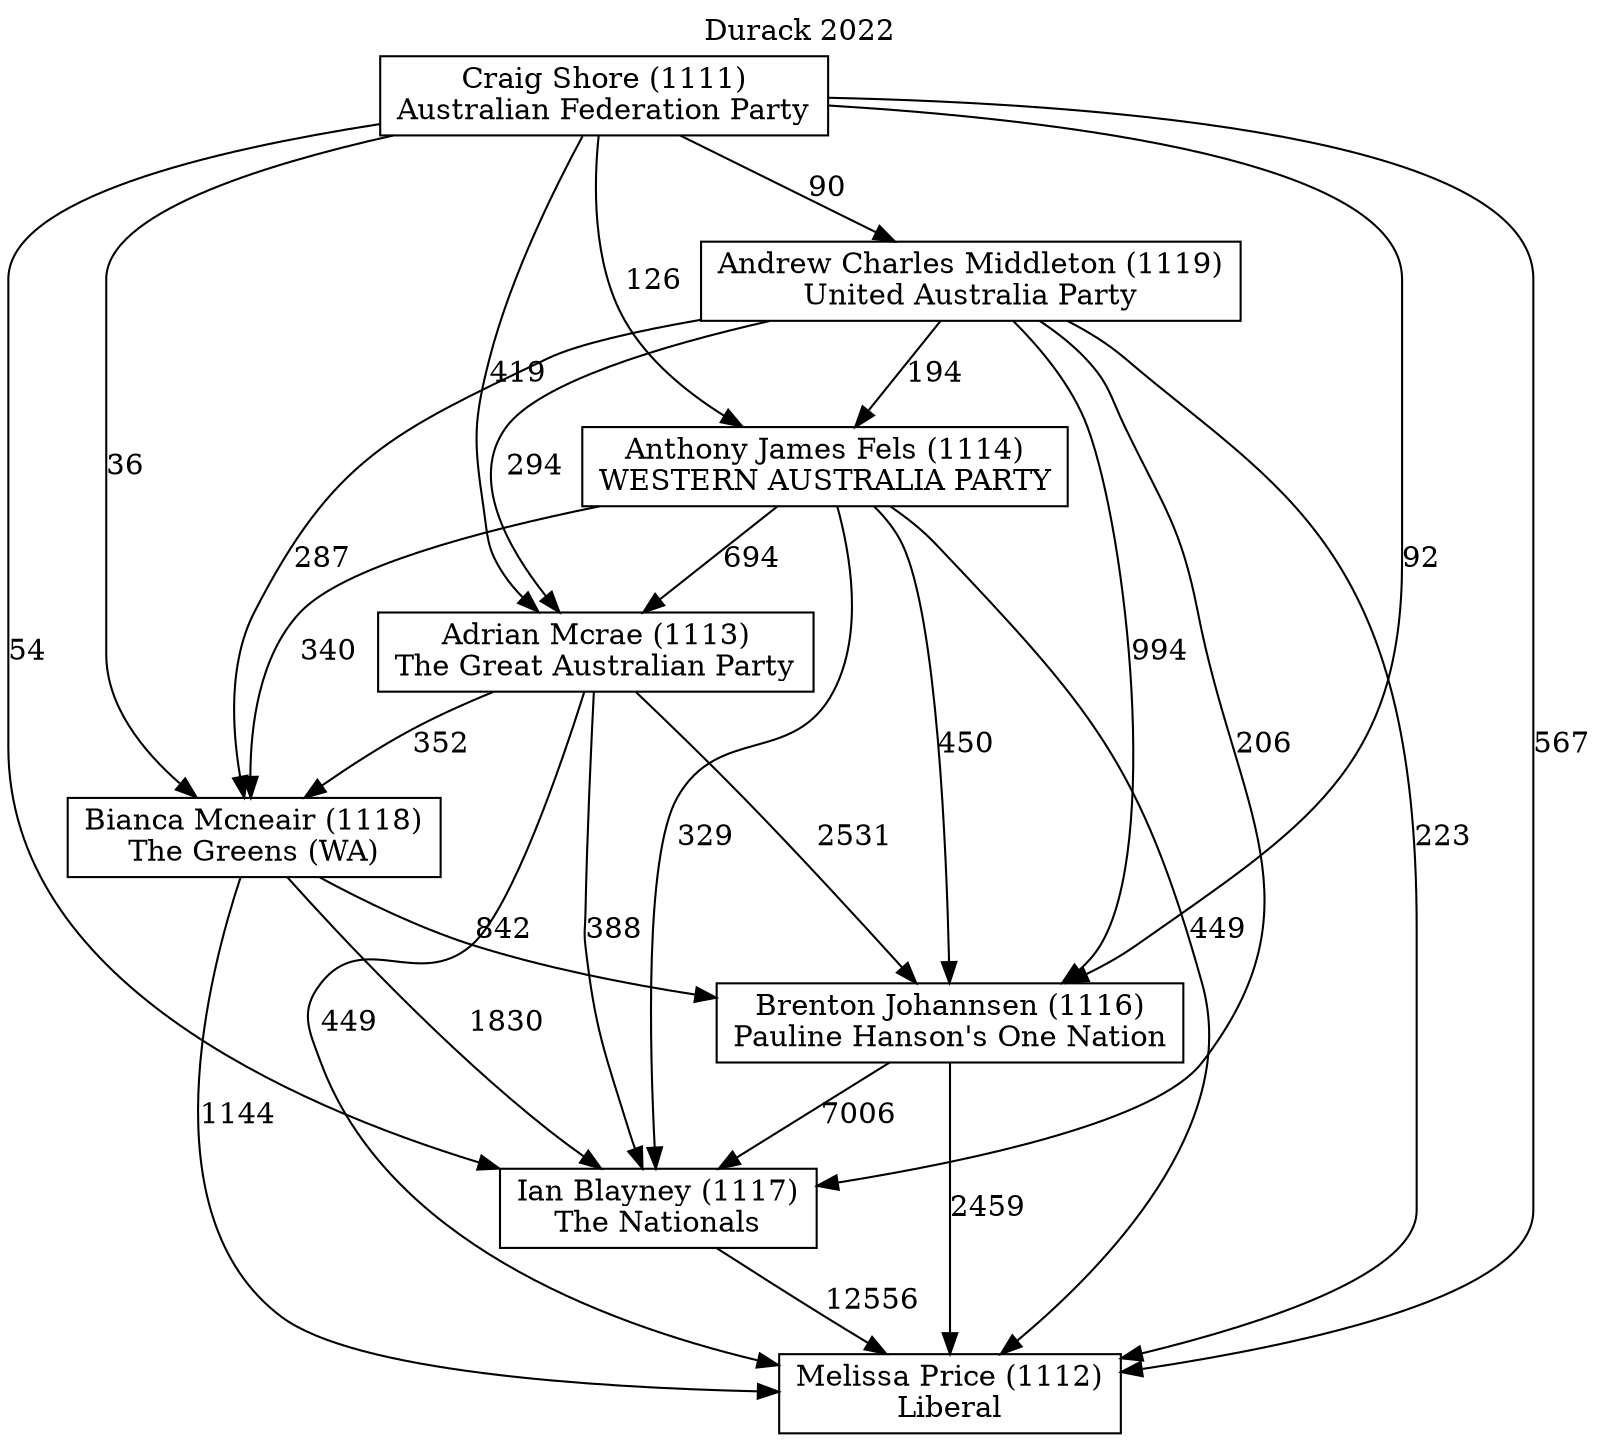 // House preference flow
digraph "Melissa Price (1112)_Durack_2022" {
	graph [label="Durack 2022" labelloc=t mclimit=10]
	node [shape=box]
	"Melissa Price (1112)" [label="Melissa Price (1112)
Liberal"]
	"Ian Blayney (1117)" [label="Ian Blayney (1117)
The Nationals"]
	"Brenton Johannsen (1116)" [label="Brenton Johannsen (1116)
Pauline Hanson's One Nation"]
	"Bianca Mcneair (1118)" [label="Bianca Mcneair (1118)
The Greens (WA)"]
	"Adrian Mcrae (1113)" [label="Adrian Mcrae (1113)
The Great Australian Party"]
	"Anthony James Fels (1114)" [label="Anthony James Fels (1114)
WESTERN AUSTRALIA PARTY"]
	"Andrew Charles Middleton (1119)" [label="Andrew Charles Middleton (1119)
United Australia Party"]
	"Craig Shore (1111)" [label="Craig Shore (1111)
Australian Federation Party"]
	"Ian Blayney (1117)" -> "Melissa Price (1112)" [label=12556]
	"Brenton Johannsen (1116)" -> "Ian Blayney (1117)" [label=7006]
	"Bianca Mcneair (1118)" -> "Brenton Johannsen (1116)" [label=842]
	"Adrian Mcrae (1113)" -> "Bianca Mcneair (1118)" [label=352]
	"Anthony James Fels (1114)" -> "Adrian Mcrae (1113)" [label=694]
	"Andrew Charles Middleton (1119)" -> "Anthony James Fels (1114)" [label=194]
	"Craig Shore (1111)" -> "Andrew Charles Middleton (1119)" [label=90]
	"Brenton Johannsen (1116)" -> "Melissa Price (1112)" [label=2459]
	"Bianca Mcneair (1118)" -> "Melissa Price (1112)" [label=1144]
	"Adrian Mcrae (1113)" -> "Melissa Price (1112)" [label=449]
	"Anthony James Fels (1114)" -> "Melissa Price (1112)" [label=449]
	"Andrew Charles Middleton (1119)" -> "Melissa Price (1112)" [label=223]
	"Craig Shore (1111)" -> "Melissa Price (1112)" [label=567]
	"Craig Shore (1111)" -> "Anthony James Fels (1114)" [label=126]
	"Andrew Charles Middleton (1119)" -> "Adrian Mcrae (1113)" [label=294]
	"Craig Shore (1111)" -> "Adrian Mcrae (1113)" [label=419]
	"Anthony James Fels (1114)" -> "Bianca Mcneair (1118)" [label=340]
	"Andrew Charles Middleton (1119)" -> "Bianca Mcneair (1118)" [label=287]
	"Craig Shore (1111)" -> "Bianca Mcneair (1118)" [label=36]
	"Adrian Mcrae (1113)" -> "Brenton Johannsen (1116)" [label=2531]
	"Anthony James Fels (1114)" -> "Brenton Johannsen (1116)" [label=450]
	"Andrew Charles Middleton (1119)" -> "Brenton Johannsen (1116)" [label=994]
	"Craig Shore (1111)" -> "Brenton Johannsen (1116)" [label=92]
	"Bianca Mcneair (1118)" -> "Ian Blayney (1117)" [label=1830]
	"Adrian Mcrae (1113)" -> "Ian Blayney (1117)" [label=388]
	"Anthony James Fels (1114)" -> "Ian Blayney (1117)" [label=329]
	"Andrew Charles Middleton (1119)" -> "Ian Blayney (1117)" [label=206]
	"Craig Shore (1111)" -> "Ian Blayney (1117)" [label=54]
}
